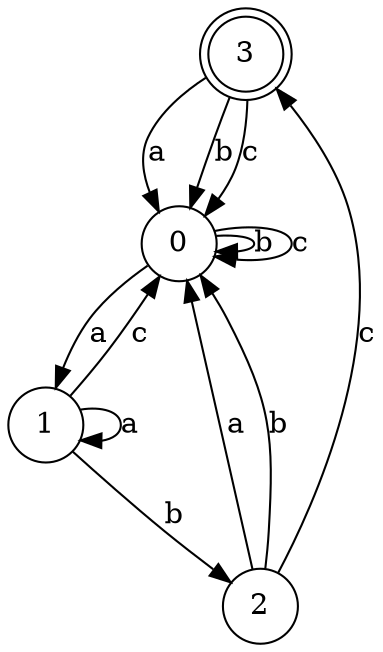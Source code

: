 digraph { 
node [shape = doublecircle]; 3 ;
node [shape = circle]; 
0 -> 1 [ label="a", weigth="0.6"]; 
0 -> 0 [ label="b", weigth="0.6"]; 
0 -> 0 [ label="c", weigth="0.6"]; 
1 -> 2 [ label="b", weigth="0.6"]; 
1 -> 1 [ label="a", weigth="0.6"]; 
1 -> 0 [ label="c", weigth="0.6"]; 
2 -> 3 [ label="c", weigth="0.6"]; 
2 -> 0 [ label="a", weigth="0.6"]; 
2 -> 0 [ label="b", weigth="0.6"]; 
3 -> 0 [ label="a", weigth="0.6"]; 
3 -> 0 [ label="b", weigth="0.6"]; 
3 -> 0 [ label="c", weigth="0.6"]; 
}